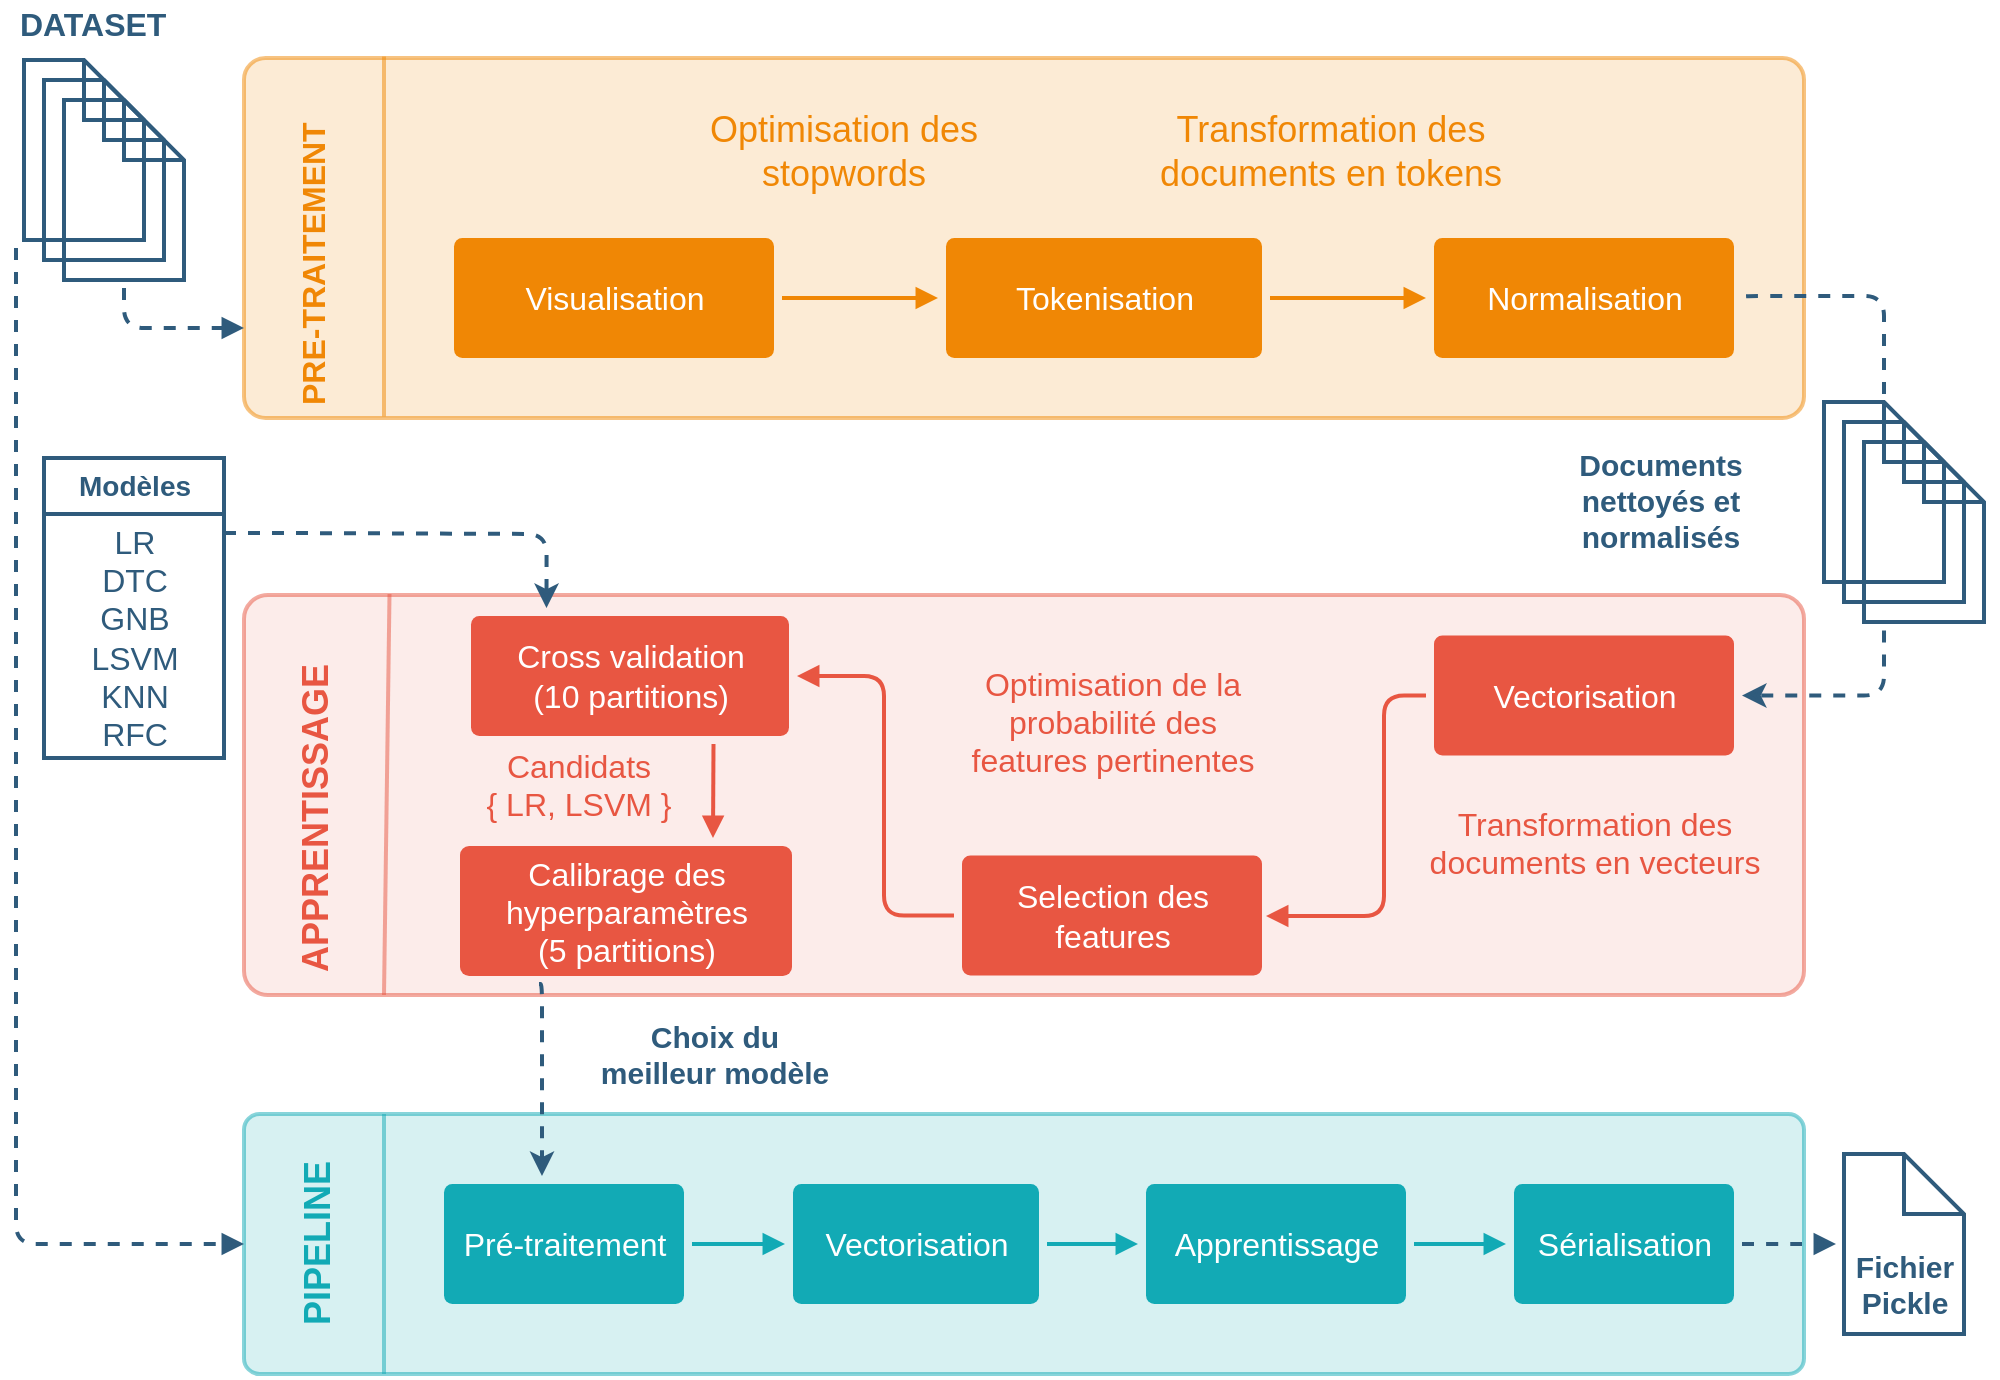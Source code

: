<mxfile version="10.6.5" type="device"><diagram id="c4d1622c-ef71-313c-c1e9-26d76d500e0e" name="Page-1"><mxGraphModel dx="-206" dy="1155" grid="1" gridSize="10" guides="1" tooltips="1" connect="1" arrows="1" fold="1" page="0" pageScale="1" pageWidth="827" pageHeight="1169" background="#ffffff" math="0" shadow="0"><root><mxCell id="0"/><mxCell id="1" parent="0"/><mxCell id="33154a6bea696ba7-1" value="" style="rounded=1;fillColor=#fad9d5;strokeWidth=2;html=1;strokeColor=#E85642;arcSize=6;opacity=50;" parent="1" vertex="1"><mxGeometry x="1800" y="259.5" width="780" height="200" as="geometry"/></mxCell><mxCell id="33154a6bea696ba7-3" value="" style="rounded=1;fillColor=#FAD7AC;strokeWidth=2;html=1;strokeColor=#F08705;arcSize=6;opacity=50;" parent="1" vertex="1"><mxGeometry x="1800" y="-9" width="780" height="180" as="geometry"/></mxCell><mxCell id="33154a6bea696ba7-4" value="" style="edgeStyle=none;endArrow=none;startArrow=none;strokeWidth=2;html=1;strokeColor=#F08705;opacity=50;endFill=0;" parent="1" edge="1"><mxGeometry x="1892.5" y="-109.75" width="100" height="100" as="geometry"><mxPoint x="1870.0" y="-9.75" as="sourcePoint"/><mxPoint x="1870.0" y="170.25" as="targetPoint"/></mxGeometry></mxCell><mxCell id="33154a6bea696ba7-6" value="&lt;div&gt;Visualisation&lt;/div&gt;" style="rounded=1;fillColor=#f08705;strokeWidth=2;html=1;strokeColor=none;fontColor=#FFFFFF;fontSize=16;arcSize=7;perimeterSpacing=4;" parent="1" vertex="1"><mxGeometry x="1905" y="81" width="160" height="60" as="geometry"/></mxCell><mxCell id="33154a6bea696ba7-7" value="Tokenisation" style="rounded=1;fillColor=#f08705;strokeWidth=2;html=1;strokeColor=none;fontColor=#FFFFFF;fontSize=16;arcSize=7;perimeterSpacing=4;" parent="1" vertex="1"><mxGeometry x="2151" y="81" width="158" height="60" as="geometry"/></mxCell><mxCell id="33154a6bea696ba7-8" value="Normalisation" style="rounded=1;fillColor=#f08705;strokeWidth=2;html=1;strokeColor=none;fontColor=#FFFFFF;fontSize=16;arcSize=7;perimeterSpacing=4;" parent="1" vertex="1"><mxGeometry x="2395" y="81" width="150" height="60" as="geometry"/></mxCell><mxCell id="33154a6bea696ba7-11" value="" style="edgeStyle=none;strokeWidth=2;html=1;strokeColor=#F08705;endArrow=block;endFill=1;" parent="1" source="33154a6bea696ba7-6" target="33154a6bea696ba7-7" edge="1"><mxGeometry x="1780" y="-29" width="100" height="100" as="geometry"><mxPoint x="1780" y="71" as="sourcePoint"/><mxPoint x="1880" y="-29" as="targetPoint"/></mxGeometry></mxCell><mxCell id="33154a6bea696ba7-12" value="" style="edgeStyle=none;strokeWidth=2;html=1;strokeColor=#F08705;endArrow=block;endFill=1;" parent="1" source="33154a6bea696ba7-7" target="33154a6bea696ba7-8" edge="1"><mxGeometry x="1780" y="-29" width="100" height="100" as="geometry"><mxPoint x="1780" y="71" as="sourcePoint"/><mxPoint x="1880" y="-29" as="targetPoint"/></mxGeometry></mxCell><mxCell id="33154a6bea696ba7-16" value="&lt;div style=&quot;font-size: 16px;&quot;&gt;PRE-TRAITEMENT&lt;/div&gt;&lt;div style=&quot;font-size: 16px;&quot;&gt;&lt;br style=&quot;font-size: 16px;&quot;&gt;&lt;/div&gt;" style="text;horizontal=0;fontSize=16;fontStyle=1;html=1;fontColor=#F08705;labelBackgroundColor=none;" parent="1" vertex="1"><mxGeometry x="1818" y="-4.5" width="32" height="171" as="geometry"/></mxCell><mxCell id="33154a6bea696ba7-18" value="" style="edgeStyle=none;endArrow=none;startArrow=none;strokeWidth=2;html=1;strokeColor=#E85642;opacity=50;endFill=0;" parent="1" edge="1"><mxGeometry x="1895.25" y="159.0" width="100" height="100" as="geometry"><mxPoint x="1872.75" y="259" as="sourcePoint"/><mxPoint x="1870" y="459.5" as="targetPoint"/></mxGeometry></mxCell><mxCell id="33154a6bea696ba7-19" value="&lt;div&gt;Cross validation&lt;/div&gt;&lt;div&gt;(10 partitions)&lt;br&gt;&lt;/div&gt;" style="rounded=1;fillColor=#e85642;strokeWidth=2;html=1;strokeColor=none;fontColor=#FFFFFF;fontSize=16;arcSize=7;perimeterSpacing=4;" parent="1" vertex="1"><mxGeometry x="1913.5" y="270" width="159" height="60" as="geometry"/></mxCell><mxCell id="33154a6bea696ba7-20" value="&lt;div&gt;Selection des&lt;/div&gt;&lt;div&gt;features&lt;br&gt;&lt;/div&gt;" style="rounded=1;fillColor=#e85642;strokeWidth=2;html=1;strokeColor=none;fontColor=#FFFFFF;fontSize=16;arcSize=7;perimeterSpacing=4;" parent="1" vertex="1"><mxGeometry x="2159" y="389.75" width="150" height="60.0" as="geometry"/></mxCell><mxCell id="33154a6bea696ba7-22" value="" style="edgeStyle=orthogonalEdgeStyle;strokeWidth=2;html=1;strokeColor=#e85642;endArrow=block;endFill=1;entryX=1;entryY=0.5;entryDx=0;entryDy=0;exitX=0;exitY=0.5;exitDx=0;exitDy=0;" parent="1" source="33154a6bea696ba7-20" target="33154a6bea696ba7-19" edge="1"><mxGeometry x="1790" y="239.0" width="100" height="100" as="geometry"><mxPoint x="2167" y="390.5" as="sourcePoint"/><mxPoint x="1890" y="239.0" as="targetPoint"/><Array as="points"><mxPoint x="2120" y="420"/><mxPoint x="2120" y="300"/></Array></mxGeometry></mxCell><mxCell id="33154a6bea696ba7-24" value="&lt;div style=&quot;font-size: 18px;&quot;&gt;APPRENTISSAGE&lt;/div&gt;&lt;div style=&quot;font-size: 18px;&quot;&gt;&lt;br style=&quot;font-size: 18px;&quot;&gt;&lt;/div&gt;" style="text;horizontal=0;fontSize=18;fontStyle=1;html=1;strokeColor=none;fontColor=#E85642;labelBackgroundColor=none;" parent="1" vertex="1"><mxGeometry x="1819" y="270" width="31" height="180" as="geometry"/></mxCell><mxCell id="33154a6bea696ba7-40" style="edgeStyle=orthogonalEdgeStyle;html=1;startArrow=none;startFill=0;endArrow=block;endFill=1;jettySize=auto;orthogonalLoop=1;strokeColor=#e85642;strokeWidth=2;fontSize=15;fontColor=#FFFFFF;exitX=0;exitY=0.5;exitDx=0;exitDy=0;" parent="1" source="hcqjCUjl5vDT4tRPfkhe-21" edge="1"><mxGeometry relative="1" as="geometry"><mxPoint x="2431" y="343.5" as="sourcePoint"/><mxPoint x="2311" y="420" as="targetPoint"/><Array as="points"><mxPoint x="2370" y="310"/><mxPoint x="2370" y="420"/></Array></mxGeometry></mxCell><mxCell id="33154a6bea696ba7-42" value="" style="rounded=1;fillColor=#b0e3e6;strokeWidth=2;html=1;strokeColor=#12aab5;arcSize=6;opacity=50;" parent="1" vertex="1"><mxGeometry x="1800" y="519" width="780" height="130" as="geometry"/></mxCell><mxCell id="33154a6bea696ba7-43" value="" style="edgeStyle=none;endArrow=none;startArrow=none;strokeWidth=2;html=1;strokeColor=#12aab5;fontColor=#0E8088;opacity=50;endFill=0;" parent="1" edge="1"><mxGeometry x="1898.07" y="419" width="100" height="100" as="geometry"><mxPoint x="1870.0" y="519" as="sourcePoint"/><mxPoint x="1870" y="649" as="targetPoint"/></mxGeometry></mxCell><mxCell id="33154a6bea696ba7-44" value="PIPELINE" style="text;horizontal=0;fontSize=18;fontStyle=1;html=1;fontColor=#12AAB5;labelBackgroundColor=none;align=center;" parent="1" vertex="1"><mxGeometry x="1820" y="527" width="31" height="114" as="geometry"/></mxCell><mxCell id="33154a6bea696ba7-45" value="Pré-traitement" style="rounded=1;fillColor=#12aab5;strokeWidth=2;html=1;strokeColor=none;fontColor=#FFFFFF;fontSize=16;arcSize=7;perimeterSpacing=4;" parent="1" vertex="1"><mxGeometry x="1900" y="554" width="120" height="60" as="geometry"/></mxCell><mxCell id="33154a6bea696ba7-46" value="Vectorisation" style="rounded=1;fillColor=#12aab5;strokeWidth=2;html=1;strokeColor=none;fontColor=#FFFFFF;fontSize=16;arcSize=7;perimeterSpacing=4;" parent="1" vertex="1"><mxGeometry x="2074.5" y="554" width="123" height="60" as="geometry"/></mxCell><mxCell id="33154a6bea696ba7-53" value="" style="edgeStyle=elbowEdgeStyle;elbow=horizontal;strokeWidth=2;html=1;strokeColor=#12AAB5;endArrow=block;endFill=1;" parent="1" source="33154a6bea696ba7-45" target="33154a6bea696ba7-46" edge="1"><mxGeometry x="1795" y="-275.0" width="100" height="100" as="geometry"><mxPoint x="1795" y="-175.0" as="sourcePoint"/><mxPoint x="1895" y="-275.0" as="targetPoint"/></mxGeometry></mxCell><mxCell id="hcqjCUjl5vDT4tRPfkhe-3" value="" style="shape=note;verticalLabelPosition=middle;verticalAlign=middle;strokeWidth=2;html=1;spacingLeft=5;align=left;strokeColor=#2f5b7c;fontColor=#2F5B7C;spacingRight=4;spacingTop=30;labelPosition=right;fillColor=none;perimeterSpacing=4;" parent="1" vertex="1"><mxGeometry x="1690" y="-8" width="60" height="90" as="geometry"/></mxCell><mxCell id="hcqjCUjl5vDT4tRPfkhe-4" value="" style="shape=note;verticalLabelPosition=middle;verticalAlign=middle;strokeWidth=2;html=1;spacingLeft=5;align=left;strokeColor=#2f5b7c;fontColor=#2F5B7C;spacingRight=4;spacingTop=30;labelPosition=right;fillColor=none;perimeterSpacing=4;" parent="1" vertex="1"><mxGeometry x="1700" y="2" width="60" height="90" as="geometry"/></mxCell><mxCell id="hcqjCUjl5vDT4tRPfkhe-5" value="" style="shape=note;verticalLabelPosition=middle;verticalAlign=middle;strokeWidth=2;html=1;spacingLeft=5;align=left;strokeColor=#2f5b7c;fontColor=#2F5B7C;spacingRight=4;spacingTop=30;labelPosition=right;fillColor=none;perimeterSpacing=4;" parent="1" vertex="1"><mxGeometry x="1710" y="12" width="60" height="90" as="geometry"/></mxCell><mxCell id="hcqjCUjl5vDT4tRPfkhe-6" value="" style="dashed=1;rounded=1;strokeWidth=2;html=1;verticalAlign=bottom;strokeColor=#2f5b7c;fontSize=15;fontColor=#2F5B7C;spacingBottom=2;endArrow=block;endFill=1;targetPerimeterSpacing=0;sourcePerimeterSpacing=2;labelBackgroundColor=none;exitX=0.5;exitY=1;exitDx=0;exitDy=0;exitPerimeter=0;entryX=0;entryY=0.75;entryDx=0;entryDy=0;edgeStyle=orthogonalEdgeStyle;" parent="1" source="hcqjCUjl5vDT4tRPfkhe-5" target="33154a6bea696ba7-3" edge="1"><mxGeometry width="100" height="100" as="geometry"><mxPoint x="2645" y="60.7" as="sourcePoint"/><mxPoint x="1965" y="18" as="targetPoint"/><mxPoint x="84" y="16" as="offset"/><Array as="points"><mxPoint x="1740" y="126"/></Array></mxGeometry></mxCell><mxCell id="hcqjCUjl5vDT4tRPfkhe-10" value="Optimisation des stopwords" style="text;html=1;strokeColor=none;fillColor=none;align=center;verticalAlign=middle;whiteSpace=wrap;rounded=0;fontSize=18;fontColor=#F08705;" parent="1" vertex="1"><mxGeometry x="2030" y="17" width="140" height="42" as="geometry"/></mxCell><mxCell id="hcqjCUjl5vDT4tRPfkhe-11" value="Transformation des documents en tokens" style="text;html=1;strokeColor=none;fillColor=none;align=center;verticalAlign=middle;whiteSpace=wrap;rounded=0;fontSize=18;fontColor=#F08705;" parent="1" vertex="1"><mxGeometry x="2240" y="17" width="207" height="42" as="geometry"/></mxCell><mxCell id="hcqjCUjl5vDT4tRPfkhe-12" value="" style="endArrow=none;dashed=1;html=1;labelBackgroundColor=none;fontSize=18;fontColor=#F08705;entryX=1;entryY=0.5;entryDx=0;entryDy=0;exitX=0.5;exitY=0;exitDx=0;exitDy=0;exitPerimeter=0;strokeColor=#2F5B7C;strokeWidth=2;edgeStyle=orthogonalEdgeStyle;" parent="1" source="hcqjCUjl5vDT4tRPfkhe-14" target="33154a6bea696ba7-8" edge="1"><mxGeometry width="50" height="50" relative="1" as="geometry"><mxPoint x="2146.143" y="207" as="sourcePoint"/><mxPoint x="2200" y="160" as="targetPoint"/><Array as="points"><mxPoint x="2620" y="110"/><mxPoint x="2549" y="110"/></Array></mxGeometry></mxCell><mxCell id="hcqjCUjl5vDT4tRPfkhe-13" value="" style="endArrow=classic;html=1;labelBackgroundColor=none;strokeColor=#2F5B7C;fontSize=18;fontColor=#F08705;dashed=1;strokeWidth=2;entryX=1;entryY=0.5;entryDx=0;entryDy=0;exitX=0.206;exitY=1.003;exitDx=0;exitDy=0;exitPerimeter=0;edgeStyle=orthogonalEdgeStyle;" parent="1" source="hcqjCUjl5vDT4tRPfkhe-16" target="hcqjCUjl5vDT4tRPfkhe-21" edge="1"><mxGeometry width="50" height="50" relative="1" as="geometry"><mxPoint x="2470" y="324" as="sourcePoint"/><mxPoint x="2435" y="350" as="targetPoint"/><Array as="points"><mxPoint x="2620" y="310"/></Array></mxGeometry></mxCell><mxCell id="hcqjCUjl5vDT4tRPfkhe-14" value="" style="shape=note;verticalLabelPosition=middle;verticalAlign=middle;strokeWidth=2;html=1;spacingLeft=5;align=left;strokeColor=#2f5b7c;fontColor=#2F5B7C;spacingRight=4;spacingTop=30;labelPosition=right;fillColor=none;perimeterSpacing=4;" parent="1" vertex="1"><mxGeometry x="2590" y="163" width="60" height="90" as="geometry"/></mxCell><mxCell id="hcqjCUjl5vDT4tRPfkhe-15" value="" style="shape=note;verticalLabelPosition=middle;verticalAlign=middle;strokeWidth=2;html=1;spacingLeft=5;align=left;strokeColor=#2f5b7c;fontColor=#2F5B7C;spacingRight=4;spacingTop=30;labelPosition=right;fillColor=none;perimeterSpacing=4;" parent="1" vertex="1"><mxGeometry x="2600" y="173" width="60" height="90" as="geometry"/></mxCell><mxCell id="hcqjCUjl5vDT4tRPfkhe-16" value="&lt;div align=&quot;center&quot;&gt;&lt;br&gt;&lt;/div&gt;" style="shape=note;verticalLabelPosition=middle;verticalAlign=middle;strokeWidth=2;html=1;spacingLeft=5;align=left;strokeColor=#2f5b7c;fontColor=#2F5B7C;spacingRight=4;spacingTop=30;labelPosition=right;fillColor=none;perimeterSpacing=4;size=30;" parent="1" vertex="1"><mxGeometry x="2610" y="183" width="60" height="90" as="geometry"/></mxCell><mxCell id="hcqjCUjl5vDT4tRPfkhe-18" value="&lt;div&gt;Documents&lt;/div&gt;&lt;div&gt;nettoyés et &lt;br&gt;&lt;/div&gt;&lt;div&gt;normalisés&lt;br&gt;&lt;/div&gt;" style="text;html=1;resizable=0;points=[];autosize=1;align=center;verticalAlign=top;spacingTop=-4;fontSize=15;fontColor=#2F5B7C;fontStyle=1" parent="1" vertex="1"><mxGeometry x="2458" y="182.5" width="100" height="60" as="geometry"/></mxCell><mxCell id="hcqjCUjl5vDT4tRPfkhe-21" value="Vectorisation" style="rounded=1;fillColor=#e85642;strokeWidth=2;html=1;strokeColor=none;fontColor=#FFFFFF;fontSize=16;arcSize=7;perimeterSpacing=4;" parent="1" vertex="1"><mxGeometry x="2395" y="279.75" width="150" height="60.0" as="geometry"/></mxCell><mxCell id="hcqjCUjl5vDT4tRPfkhe-24" value="Modèles" style="swimlane;html=1;startSize=28;horizontal=1;containerType=tree;fontSize=14;fontColor=#2F5B7C;align=center;strokeColor=#2F5B7C;strokeWidth=2;" parent="1" vertex="1"><mxGeometry x="1700" y="191" width="90" height="150" as="geometry"><mxRectangle x="1950" y="230" width="90" height="20" as="alternateBounds"/></mxGeometry></mxCell><mxCell id="hcqjCUjl5vDT4tRPfkhe-26" value="&lt;div&gt;LR&lt;/div&gt;&lt;div&gt;DTC&lt;/div&gt;&lt;div&gt;GNB&lt;/div&gt;&lt;div&gt;LSVM&lt;/div&gt;&lt;div&gt;KNN&lt;/div&gt;&lt;div&gt;RFC&lt;/div&gt;" style="text;html=1;resizable=0;points=[];autosize=1;align=center;verticalAlign=top;spacingTop=-4;fontSize=16;fontColor=#2F5B7C;" parent="hcqjCUjl5vDT4tRPfkhe-24" vertex="1"><mxGeometry x="15" y="30" width="60" height="120" as="geometry"/></mxCell><mxCell id="hcqjCUjl5vDT4tRPfkhe-28" value="&lt;div&gt;Transformation des&lt;/div&gt;&lt;div&gt;documents en vecteurs&lt;br&gt;&lt;/div&gt;" style="text;html=1;resizable=0;points=[];autosize=1;align=center;verticalAlign=top;spacingTop=-4;fontSize=16;fontColor=#E85642;" parent="1" vertex="1"><mxGeometry x="2375" y="361.5" width="200" height="40" as="geometry"/></mxCell><mxCell id="hcqjCUjl5vDT4tRPfkhe-29" value="" style="endArrow=classic;html=1;labelBackgroundColor=none;strokeColor=#2F5B7C;fontSize=18;fontColor=#F08705;dashed=1;strokeWidth=2;edgeStyle=orthogonalEdgeStyle;entryX=0.25;entryY=0;entryDx=0;entryDy=0;exitX=1;exitY=0.25;exitDx=0;exitDy=0;" parent="1" source="hcqjCUjl5vDT4tRPfkhe-24" target="33154a6bea696ba7-19" edge="1"><mxGeometry width="50" height="50" relative="1" as="geometry"><mxPoint x="1790" y="270" as="sourcePoint"/><mxPoint x="2060" y="260" as="targetPoint"/><Array as="points"><mxPoint x="1820" y="229"/><mxPoint x="1951" y="229"/></Array></mxGeometry></mxCell><mxCell id="hcqjCUjl5vDT4tRPfkhe-30" value="&lt;div&gt;Calibrage des&lt;/div&gt;&lt;div&gt;hyperparamètres&lt;br&gt;&lt;/div&gt;&lt;div&gt;(5 partitions)&lt;br&gt;&lt;/div&gt;" style="rounded=1;fillColor=#e85642;strokeWidth=2;html=1;strokeColor=none;fontColor=#FFFFFF;fontSize=16;arcSize=7;perimeterSpacing=4;" parent="1" vertex="1"><mxGeometry x="1908" y="385" width="166" height="65" as="geometry"/></mxCell><mxCell id="hcqjCUjl5vDT4tRPfkhe-31" value="" style="edgeStyle=none;strokeWidth=2;html=1;strokeColor=#e85642;endArrow=block;endFill=1;entryX=0.75;entryY=0;entryDx=0;entryDy=0;exitX=0.75;exitY=1;exitDx=0;exitDy=0;" parent="1" source="33154a6bea696ba7-19" target="hcqjCUjl5vDT4tRPfkhe-30" edge="1"><mxGeometry x="1800" y="249.0" width="100" height="100" as="geometry"><mxPoint x="2400.588" y="429.971" as="sourcePoint"/><mxPoint x="2322.941" y="429.971" as="targetPoint"/></mxGeometry></mxCell><mxCell id="hcqjCUjl5vDT4tRPfkhe-32" value="&lt;div&gt;Candidats&lt;/div&gt;&lt;div&gt;{ LR, LSVM }&lt;br&gt;&lt;/div&gt;" style="text;html=1;resizable=0;points=[];autosize=1;align=center;verticalAlign=top;spacingTop=-4;fontSize=16;fontColor=#E85642;" parent="1" vertex="1"><mxGeometry x="1912" y="332.5" width="110" height="40" as="geometry"/></mxCell><mxCell id="hcqjCUjl5vDT4tRPfkhe-33" value="&lt;div&gt;Optimisation de la&lt;/div&gt;&lt;div&gt;probabilité des &lt;br&gt;&lt;/div&gt;&lt;div&gt;features pertinentes&lt;/div&gt;" style="text;html=1;resizable=0;points=[];autosize=1;align=center;verticalAlign=top;spacingTop=-4;fontSize=16;fontColor=#E85642;" parent="1" vertex="1"><mxGeometry x="2144" y="292" width="180" height="60" as="geometry"/></mxCell><mxCell id="hcqjCUjl5vDT4tRPfkhe-35" value="&lt;div style=&quot;font-size: 16px&quot; align=&quot;center&quot;&gt;&lt;font style=&quot;font-size: 16px&quot; color=&quot;#2F5B7C&quot;&gt;&lt;b style=&quot;font-size: 16px&quot;&gt;&lt;font style=&quot;font-size: 16px&quot;&gt;DATASET&lt;/font&gt;&lt;/b&gt;&lt;/font&gt;&lt;/div&gt;" style="text;html=1;resizable=0;points=[];autosize=1;align=left;verticalAlign=top;spacingTop=-4;fontSize=16;fontColor=#E85642;" parent="1" vertex="1"><mxGeometry x="1686" y="-38" width="100" height="20" as="geometry"/></mxCell><mxCell id="hcqjCUjl5vDT4tRPfkhe-37" value="Apprentissage" style="rounded=1;fillColor=#12aab5;strokeWidth=2;html=1;strokeColor=none;fontColor=#FFFFFF;fontSize=16;arcSize=7;perimeterSpacing=4;" parent="1" vertex="1"><mxGeometry x="2251" y="554" width="130" height="60" as="geometry"/></mxCell><mxCell id="hcqjCUjl5vDT4tRPfkhe-38" value="&lt;div&gt;Sérialisation&lt;/div&gt;" style="rounded=1;fillColor=#12aab5;strokeWidth=2;html=1;strokeColor=none;fontColor=#FFFFFF;fontSize=16;arcSize=7;perimeterSpacing=4;" parent="1" vertex="1"><mxGeometry x="2435" y="554" width="110" height="60" as="geometry"/></mxCell><mxCell id="hcqjCUjl5vDT4tRPfkhe-39" value="" style="edgeStyle=elbowEdgeStyle;elbow=horizontal;strokeWidth=2;html=1;strokeColor=#12AAB5;endArrow=block;endFill=1;exitX=1;exitY=0.5;exitDx=0;exitDy=0;entryX=0;entryY=0.5;entryDx=0;entryDy=0;" parent="1" source="33154a6bea696ba7-46" target="hcqjCUjl5vDT4tRPfkhe-37" edge="1"><mxGeometry x="1805" y="-265.0" width="100" height="100" as="geometry"><mxPoint x="2034" y="594" as="sourcePoint"/><mxPoint x="2080.5" y="594" as="targetPoint"/></mxGeometry></mxCell><mxCell id="hcqjCUjl5vDT4tRPfkhe-40" value="" style="edgeStyle=elbowEdgeStyle;elbow=horizontal;strokeWidth=2;html=1;strokeColor=#12AAB5;endArrow=block;endFill=1;exitX=1;exitY=0.5;exitDx=0;exitDy=0;entryX=0;entryY=0.5;entryDx=0;entryDy=0;" parent="1" source="hcqjCUjl5vDT4tRPfkhe-37" target="hcqjCUjl5vDT4tRPfkhe-38" edge="1"><mxGeometry x="1815" y="-255.0" width="100" height="100" as="geometry"><mxPoint x="2211.667" y="594.167" as="sourcePoint"/><mxPoint x="2256.667" y="594.167" as="targetPoint"/></mxGeometry></mxCell><mxCell id="hcqjCUjl5vDT4tRPfkhe-41" value="" style="dashed=1;rounded=1;strokeWidth=2;html=1;verticalAlign=bottom;strokeColor=#2f5b7c;fontSize=15;fontColor=#2F5B7C;spacingBottom=2;endArrow=block;endFill=1;targetPerimeterSpacing=0;sourcePerimeterSpacing=2;labelBackgroundColor=none;exitX=0;exitY=1;exitDx=0;exitDy=0;exitPerimeter=0;entryX=0;entryY=0.5;entryDx=0;entryDy=0;edgeStyle=orthogonalEdgeStyle;" parent="1" source="hcqjCUjl5vDT4tRPfkhe-3" target="33154a6bea696ba7-42" edge="1"><mxGeometry x="-110.5" y="10.5" width="100" height="100" as="geometry"><mxPoint x="1629.929" y="116.071" as="sourcePoint"/><mxPoint x="1689.929" y="166.071" as="targetPoint"/><mxPoint x="84" y="16" as="offset"/><Array as="points"><mxPoint x="1686" y="584"/></Array></mxGeometry></mxCell><mxCell id="hcqjCUjl5vDT4tRPfkhe-42" value="" style="shape=note;verticalLabelPosition=middle;verticalAlign=middle;strokeWidth=2;html=1;spacingLeft=5;align=left;strokeColor=#2f5b7c;fontColor=#2F5B7C;spacingRight=4;spacingTop=30;labelPosition=right;fillColor=none;perimeterSpacing=4;" parent="1" vertex="1"><mxGeometry x="2600" y="539" width="60" height="90" as="geometry"/></mxCell><mxCell id="hcqjCUjl5vDT4tRPfkhe-43" value="" style="dashed=1;rounded=1;strokeWidth=2;html=1;verticalAlign=bottom;strokeColor=#2f5b7c;fontSize=15;fontColor=#2F5B7C;spacingBottom=2;endArrow=block;endFill=1;targetPerimeterSpacing=0;sourcePerimeterSpacing=2;labelBackgroundColor=none;exitX=1;exitY=0.5;exitDx=0;exitDy=0;edgeStyle=orthogonalEdgeStyle;entryX=0;entryY=0.5;entryDx=0;entryDy=0;entryPerimeter=0;" parent="1" source="hcqjCUjl5vDT4tRPfkhe-38" target="hcqjCUjl5vDT4tRPfkhe-42" edge="1"><mxGeometry x="10" y="-41" width="100" height="100" as="geometry"><mxPoint x="1750.429" y="64.571" as="sourcePoint"/><mxPoint x="1800" y="115" as="targetPoint"/><mxPoint x="84" y="16" as="offset"/><Array as="points"><mxPoint x="2570" y="584"/><mxPoint x="2570" y="584"/></Array></mxGeometry></mxCell><mxCell id="hcqjCUjl5vDT4tRPfkhe-44" value="&lt;div style=&quot;font-size: 15px;&quot;&gt;Fichier&lt;/div&gt;&lt;div style=&quot;font-size: 15px;&quot;&gt;Pickle&lt;br style=&quot;font-size: 15px;&quot;&gt;&lt;/div&gt;" style="text;html=1;resizable=0;points=[];autosize=1;align=center;verticalAlign=top;spacingTop=-4;fontSize=15;fontColor=#2F5B7C;fontStyle=1" parent="1" vertex="1"><mxGeometry x="2600" y="584" width="60" height="40" as="geometry"/></mxCell><mxCell id="hcqjCUjl5vDT4tRPfkhe-45" value="" style="endArrow=classic;html=1;labelBackgroundColor=none;strokeColor=#2F5B7C;fontSize=18;fontColor=#F08705;dashed=1;strokeWidth=2;edgeStyle=orthogonalEdgeStyle;exitX=0.25;exitY=1;exitDx=0;exitDy=0;" parent="1" source="hcqjCUjl5vDT4tRPfkhe-30" target="33154a6bea696ba7-45" edge="1"><mxGeometry width="50" height="50" relative="1" as="geometry"><mxPoint x="1960" y="480" as="sourcePoint"/><mxPoint x="1961.667" y="302.667" as="targetPoint"/><Array as="points"><mxPoint x="1949" y="510"/><mxPoint x="1949" y="510"/></Array></mxGeometry></mxCell><mxCell id="hcqjCUjl5vDT4tRPfkhe-46" value="&lt;div style=&quot;font-size: 15px;&quot;&gt;Choix du &lt;br style=&quot;font-size: 15px;&quot;&gt;&lt;/div&gt;&lt;div style=&quot;font-size: 15px;&quot;&gt;meilleur modèle&lt;br style=&quot;font-size: 15px;&quot;&gt;&lt;/div&gt;" style="text;html=1;resizable=0;points=[];autosize=1;align=center;verticalAlign=top;spacingTop=-4;fontSize=15;fontColor=#2F5B7C;fontStyle=1" parent="1" vertex="1"><mxGeometry x="1970" y="469" width="130" height="40" as="geometry"/></mxCell></root></mxGraphModel></diagram></mxfile>